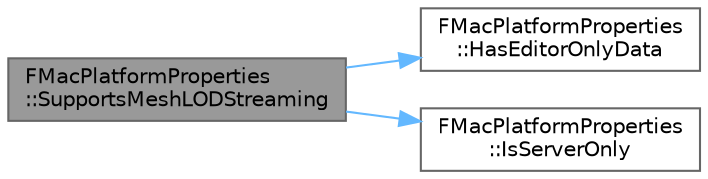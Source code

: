 digraph "FMacPlatformProperties::SupportsMeshLODStreaming"
{
 // INTERACTIVE_SVG=YES
 // LATEX_PDF_SIZE
  bgcolor="transparent";
  edge [fontname=Helvetica,fontsize=10,labelfontname=Helvetica,labelfontsize=10];
  node [fontname=Helvetica,fontsize=10,shape=box,height=0.2,width=0.4];
  rankdir="LR";
  Node1 [id="Node000001",label="FMacPlatformProperties\l::SupportsMeshLODStreaming",height=0.2,width=0.4,color="gray40", fillcolor="grey60", style="filled", fontcolor="black",tooltip=" "];
  Node1 -> Node2 [id="edge1_Node000001_Node000002",color="steelblue1",style="solid",tooltip=" "];
  Node2 [id="Node000002",label="FMacPlatformProperties\l::HasEditorOnlyData",height=0.2,width=0.4,color="grey40", fillcolor="white", style="filled",URL="$df/d3c/structFMacPlatformProperties.html#ad5096cadd2fda36b0d2ad92e16ac8c33",tooltip=" "];
  Node1 -> Node3 [id="edge2_Node000001_Node000003",color="steelblue1",style="solid",tooltip=" "];
  Node3 [id="Node000003",label="FMacPlatformProperties\l::IsServerOnly",height=0.2,width=0.4,color="grey40", fillcolor="white", style="filled",URL="$df/d3c/structFMacPlatformProperties.html#a7974235cb050a7b3838174f52e72c620",tooltip=" "];
}
